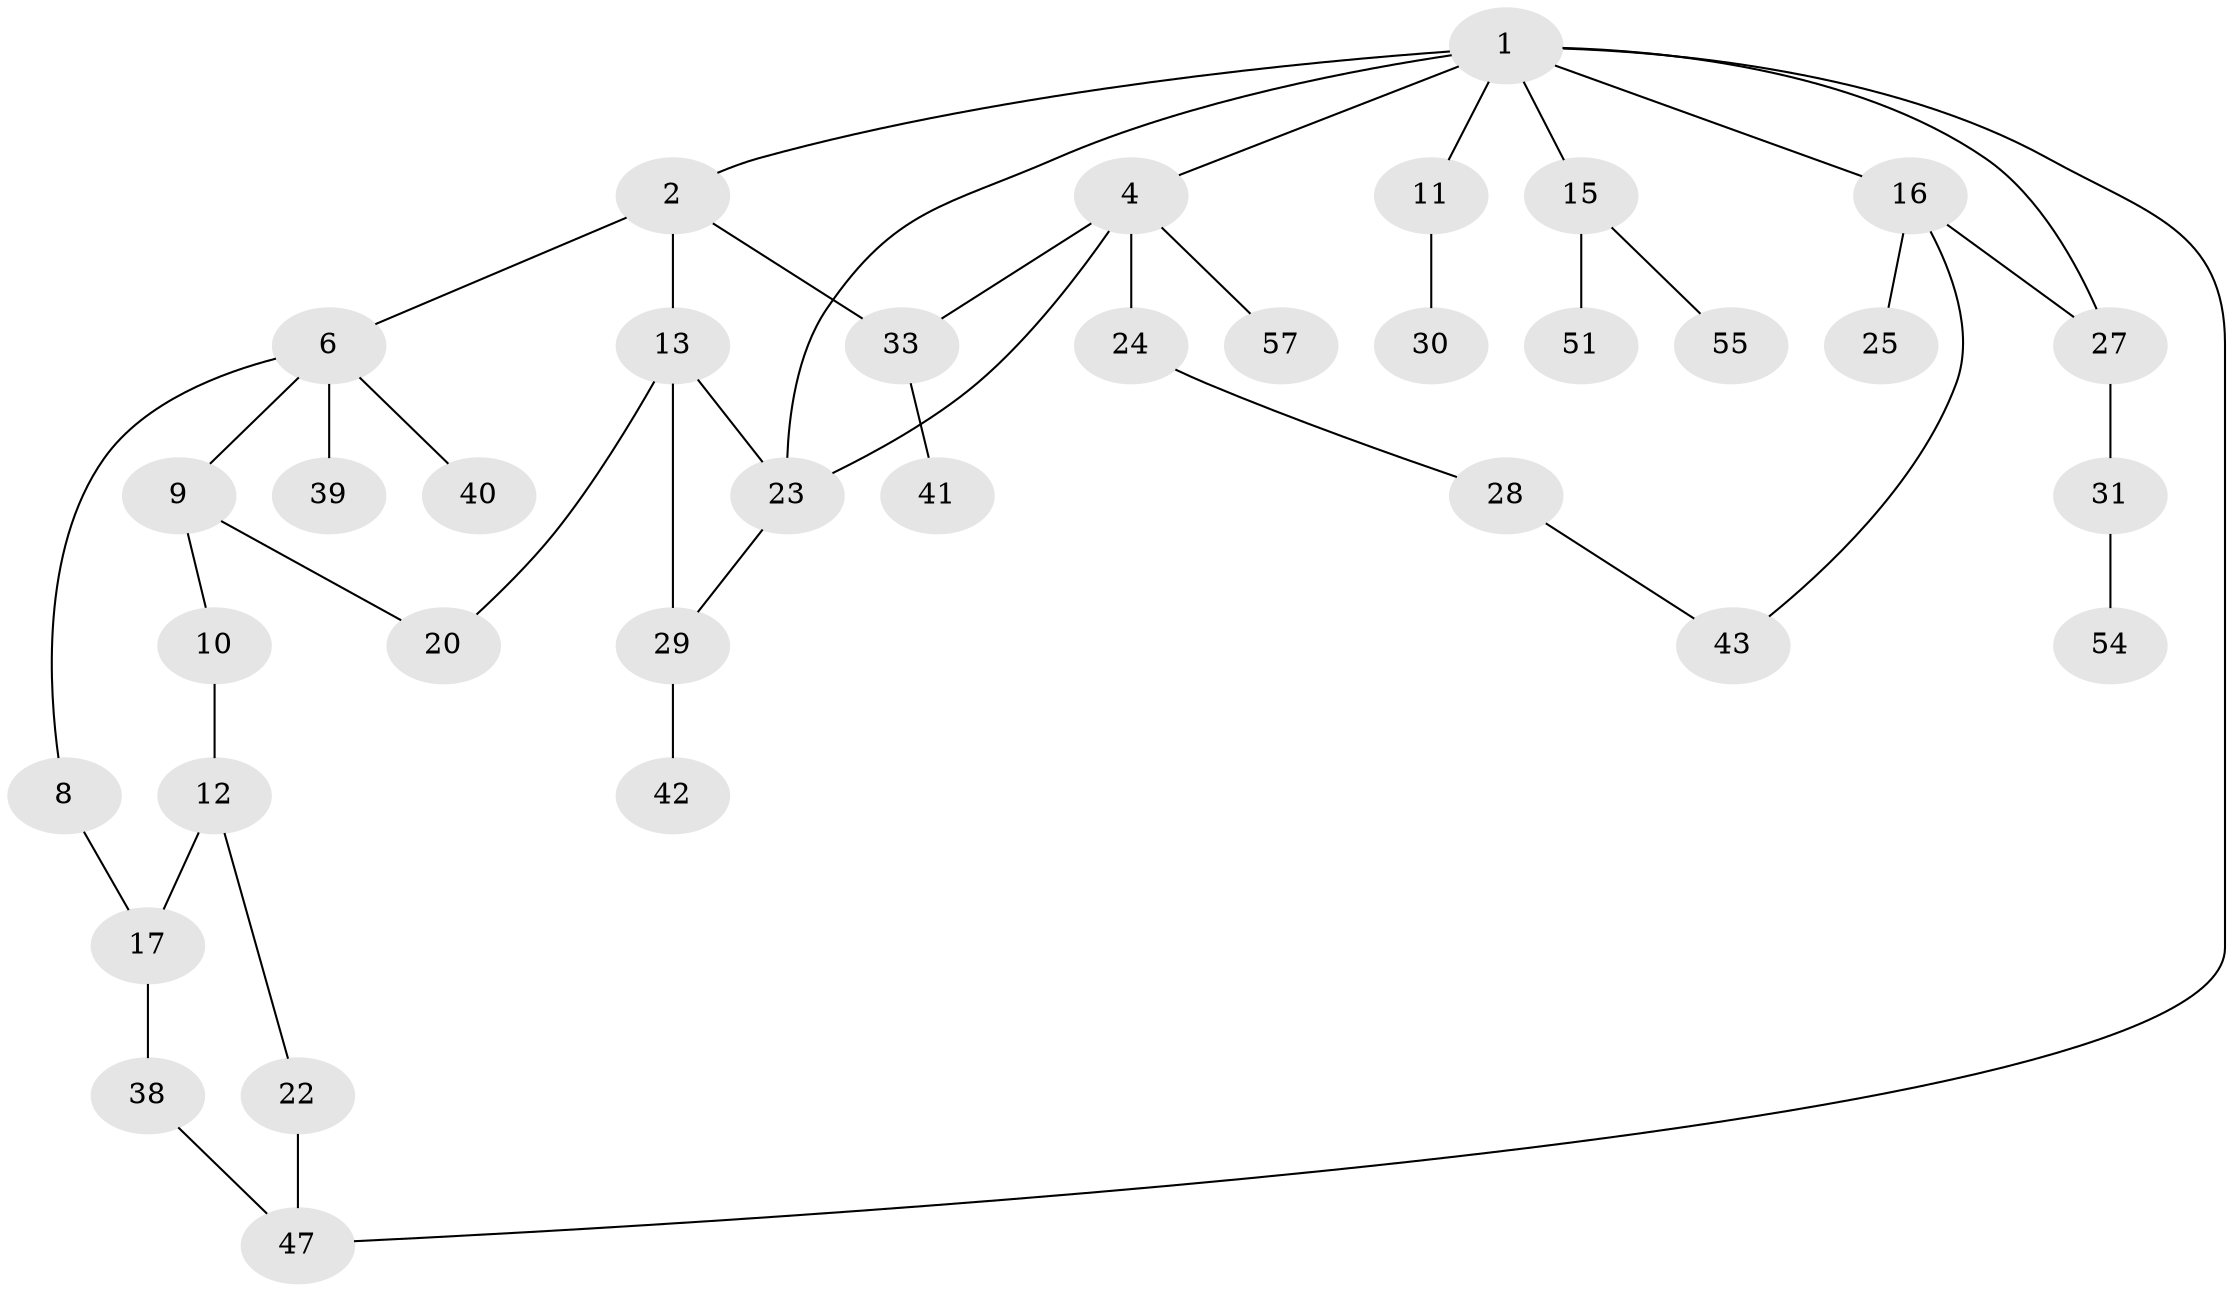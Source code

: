// original degree distribution, {5: 0.0847457627118644, 3: 0.22033898305084745, 2: 0.3389830508474576, 4: 0.0847457627118644, 1: 0.2711864406779661}
// Generated by graph-tools (version 1.1) at 2025/41/03/06/25 10:41:25]
// undirected, 35 vertices, 44 edges
graph export_dot {
graph [start="1"]
  node [color=gray90,style=filled];
  1 [super="+5"];
  2 [super="+3"];
  4 [super="+19"];
  6 [super="+7"];
  8;
  9 [super="+14"];
  10 [super="+21"];
  11 [super="+53"];
  12 [super="+35"];
  13 [super="+18"];
  15 [super="+44"];
  16 [super="+45"];
  17 [super="+46"];
  20 [super="+36"];
  22 [super="+26"];
  23 [super="+50"];
  24 [super="+48"];
  25 [super="+49"];
  27 [super="+37"];
  28 [super="+32"];
  29 [super="+59"];
  30;
  31 [super="+56"];
  33 [super="+34"];
  38 [super="+52"];
  39;
  40;
  41;
  42;
  43;
  47;
  51;
  54 [super="+58"];
  55;
  57;
  1 -- 2;
  1 -- 4;
  1 -- 15;
  1 -- 47;
  1 -- 16;
  1 -- 23;
  1 -- 11;
  1 -- 27;
  2 -- 6;
  2 -- 33;
  2 -- 13;
  4 -- 23;
  4 -- 24;
  4 -- 33;
  4 -- 57;
  6 -- 39;
  6 -- 8;
  6 -- 9;
  6 -- 40;
  8 -- 17;
  9 -- 10;
  9 -- 20;
  10 -- 12 [weight=2];
  11 -- 30;
  12 -- 17;
  12 -- 22;
  13 -- 29 [weight=2];
  13 -- 20;
  13 -- 23;
  15 -- 51;
  15 -- 55;
  16 -- 25;
  16 -- 27;
  16 -- 43;
  17 -- 38;
  22 -- 47;
  23 -- 29;
  24 -- 28;
  27 -- 31;
  28 -- 43;
  29 -- 42;
  31 -- 54;
  33 -- 41;
  38 -- 47;
}
